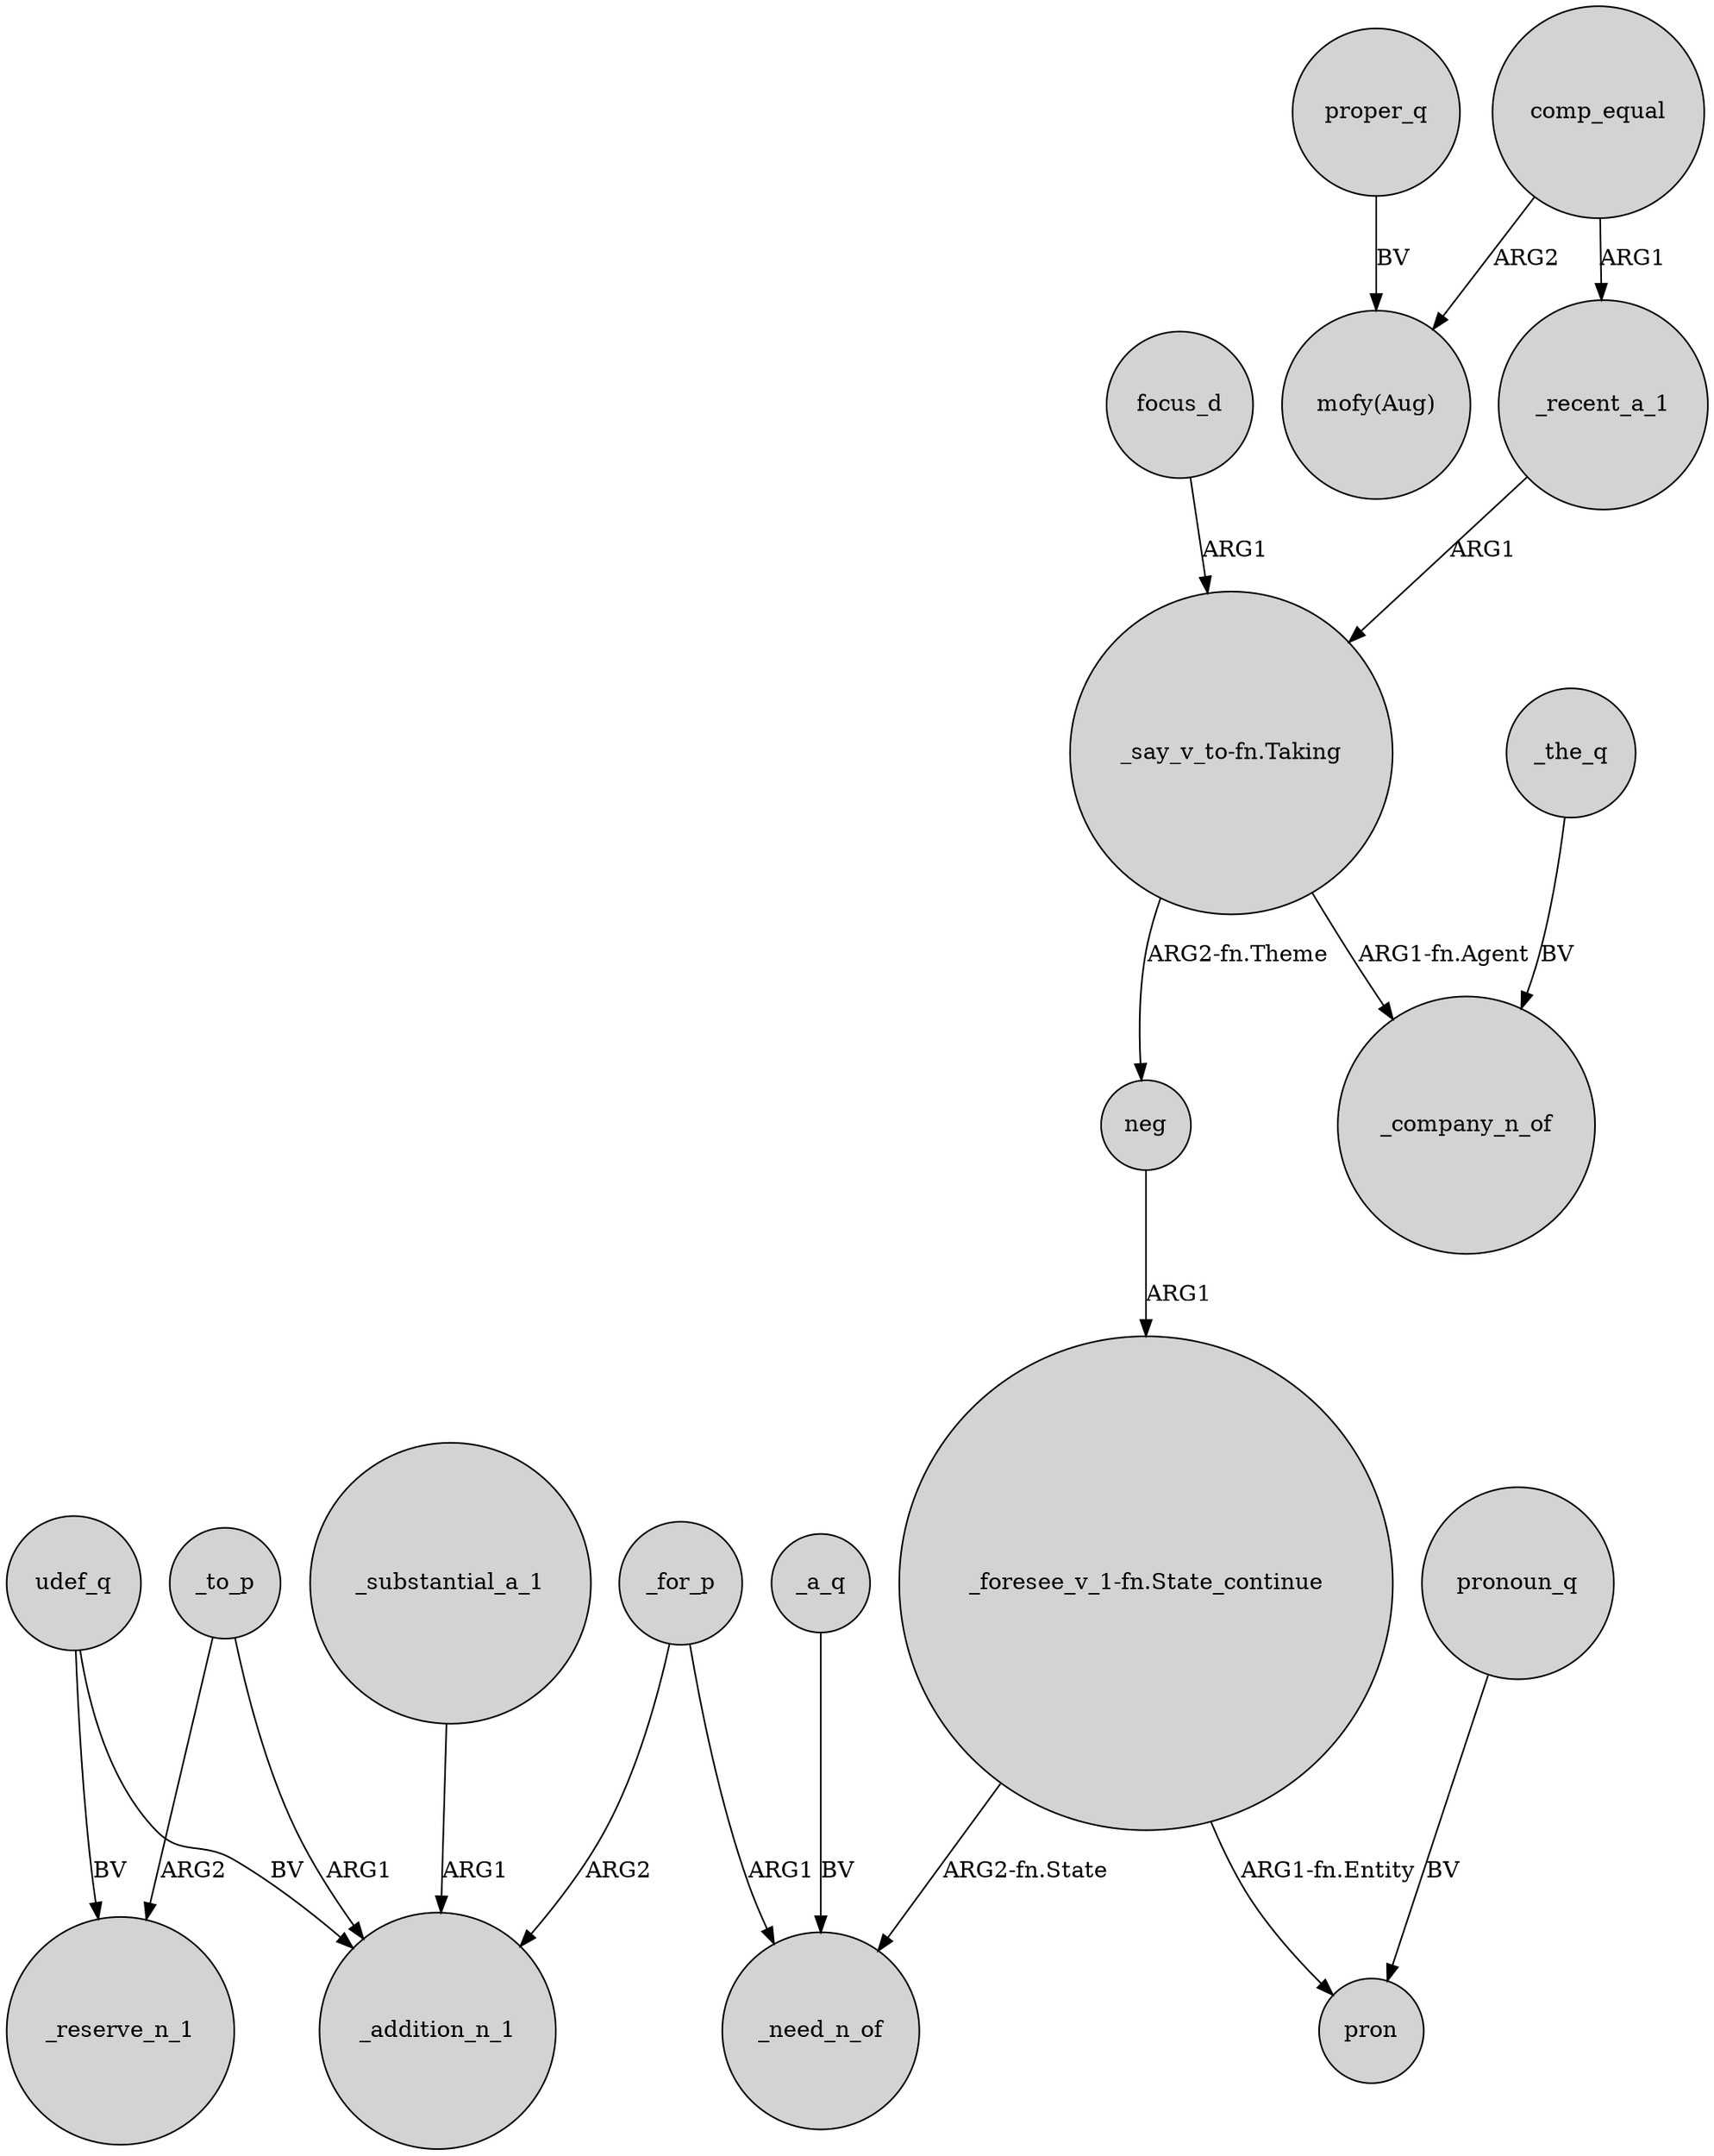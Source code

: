 digraph {
	node [shape=circle style=filled]
	udef_q -> _reserve_n_1 [label=BV]
	focus_d -> "_say_v_to-fn.Taking" [label=ARG1]
	_for_p -> _addition_n_1 [label=ARG2]
	proper_q -> "mofy(Aug)" [label=BV]
	"_say_v_to-fn.Taking" -> _company_n_of [label="ARG1-fn.Agent"]
	_substantial_a_1 -> _addition_n_1 [label=ARG1]
	udef_q -> _addition_n_1 [label=BV]
	"_say_v_to-fn.Taking" -> neg [label="ARG2-fn.Theme"]
	comp_equal -> "mofy(Aug)" [label=ARG2]
	pronoun_q -> pron [label=BV]
	"_foresee_v_1-fn.State_continue" -> pron [label="ARG1-fn.Entity"]
	comp_equal -> _recent_a_1 [label=ARG1]
	_to_p -> _addition_n_1 [label=ARG1]
	_to_p -> _reserve_n_1 [label=ARG2]
	_recent_a_1 -> "_say_v_to-fn.Taking" [label=ARG1]
	_a_q -> _need_n_of [label=BV]
	_the_q -> _company_n_of [label=BV]
	"_foresee_v_1-fn.State_continue" -> _need_n_of [label="ARG2-fn.State"]
	neg -> "_foresee_v_1-fn.State_continue" [label=ARG1]
	_for_p -> _need_n_of [label=ARG1]
}
